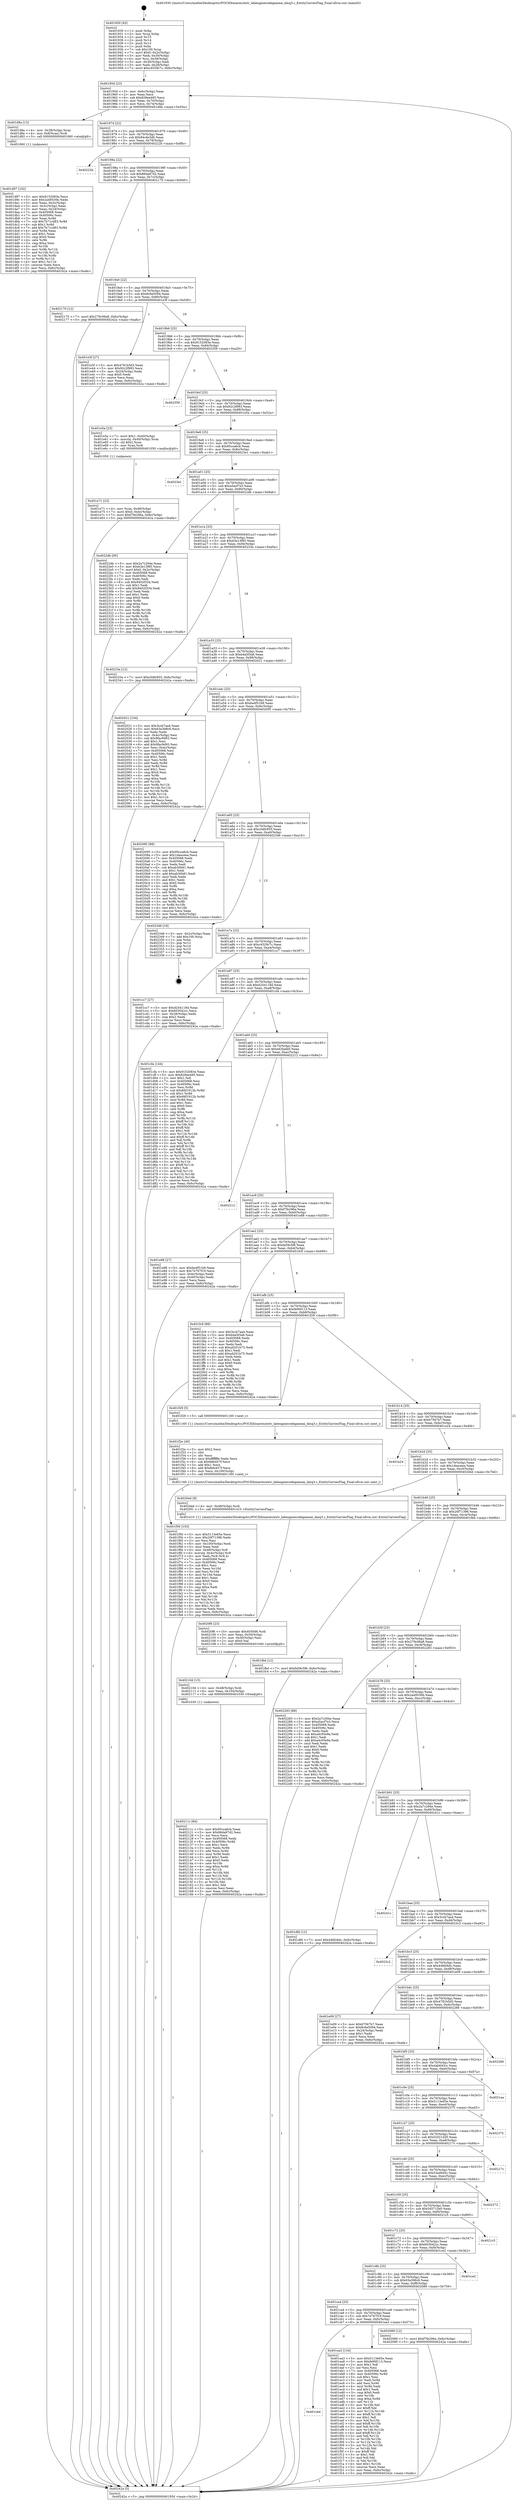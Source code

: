 digraph "0x401930" {
  label = "0x401930 (/mnt/c/Users/mathe/Desktop/tcc/POCII/binaries/extr_labenginecodegameai_dmq3.c_EntityCarriesFlag_Final-ollvm.out::main(0))"
  labelloc = "t"
  node[shape=record]

  Entry [label="",width=0.3,height=0.3,shape=circle,fillcolor=black,style=filled]
  "0x40195d" [label="{
     0x40195d [23]\l
     | [instrs]\l
     &nbsp;&nbsp;0x40195d \<+3\>: mov -0x6c(%rbp),%eax\l
     &nbsp;&nbsp;0x401960 \<+2\>: mov %eax,%ecx\l
     &nbsp;&nbsp;0x401962 \<+6\>: sub $0x828ee485,%ecx\l
     &nbsp;&nbsp;0x401968 \<+3\>: mov %eax,-0x70(%rbp)\l
     &nbsp;&nbsp;0x40196b \<+3\>: mov %ecx,-0x74(%rbp)\l
     &nbsp;&nbsp;0x40196e \<+6\>: je 0000000000401d8a \<main+0x45a\>\l
  }"]
  "0x401d8a" [label="{
     0x401d8a [13]\l
     | [instrs]\l
     &nbsp;&nbsp;0x401d8a \<+4\>: mov -0x38(%rbp),%rax\l
     &nbsp;&nbsp;0x401d8e \<+4\>: mov 0x8(%rax),%rdi\l
     &nbsp;&nbsp;0x401d92 \<+5\>: call 0000000000401060 \<atoi@plt\>\l
     | [calls]\l
     &nbsp;&nbsp;0x401060 \{1\} (unknown)\l
  }"]
  "0x401974" [label="{
     0x401974 [22]\l
     | [instrs]\l
     &nbsp;&nbsp;0x401974 \<+5\>: jmp 0000000000401979 \<main+0x49\>\l
     &nbsp;&nbsp;0x401979 \<+3\>: mov -0x70(%rbp),%eax\l
     &nbsp;&nbsp;0x40197c \<+5\>: sub $0x84cde3db,%eax\l
     &nbsp;&nbsp;0x401981 \<+3\>: mov %eax,-0x78(%rbp)\l
     &nbsp;&nbsp;0x401984 \<+6\>: je 000000000040222b \<main+0x8fb\>\l
  }"]
  Exit [label="",width=0.3,height=0.3,shape=circle,fillcolor=black,style=filled,peripheries=2]
  "0x40222b" [label="{
     0x40222b\l
  }", style=dashed]
  "0x40198a" [label="{
     0x40198a [22]\l
     | [instrs]\l
     &nbsp;&nbsp;0x40198a \<+5\>: jmp 000000000040198f \<main+0x5f\>\l
     &nbsp;&nbsp;0x40198f \<+3\>: mov -0x70(%rbp),%eax\l
     &nbsp;&nbsp;0x401992 \<+5\>: sub $0x86da87d2,%eax\l
     &nbsp;&nbsp;0x401997 \<+3\>: mov %eax,-0x7c(%rbp)\l
     &nbsp;&nbsp;0x40199a \<+6\>: je 0000000000402170 \<main+0x840\>\l
  }"]
  "0x40211c" [label="{
     0x40211c [84]\l
     | [instrs]\l
     &nbsp;&nbsp;0x40211c \<+5\>: mov $0x95cca6cb,%eax\l
     &nbsp;&nbsp;0x402121 \<+5\>: mov $0x86da87d2,%esi\l
     &nbsp;&nbsp;0x402126 \<+2\>: xor %ecx,%ecx\l
     &nbsp;&nbsp;0x402128 \<+7\>: mov 0x405068,%edx\l
     &nbsp;&nbsp;0x40212f \<+8\>: mov 0x40506c,%r8d\l
     &nbsp;&nbsp;0x402137 \<+3\>: sub $0x1,%ecx\l
     &nbsp;&nbsp;0x40213a \<+3\>: mov %edx,%r9d\l
     &nbsp;&nbsp;0x40213d \<+3\>: add %ecx,%r9d\l
     &nbsp;&nbsp;0x402140 \<+4\>: imul %r9d,%edx\l
     &nbsp;&nbsp;0x402144 \<+3\>: and $0x1,%edx\l
     &nbsp;&nbsp;0x402147 \<+3\>: cmp $0x0,%edx\l
     &nbsp;&nbsp;0x40214a \<+4\>: sete %r10b\l
     &nbsp;&nbsp;0x40214e \<+4\>: cmp $0xa,%r8d\l
     &nbsp;&nbsp;0x402152 \<+4\>: setl %r11b\l
     &nbsp;&nbsp;0x402156 \<+3\>: mov %r10b,%bl\l
     &nbsp;&nbsp;0x402159 \<+3\>: and %r11b,%bl\l
     &nbsp;&nbsp;0x40215c \<+3\>: xor %r11b,%r10b\l
     &nbsp;&nbsp;0x40215f \<+3\>: or %r10b,%bl\l
     &nbsp;&nbsp;0x402162 \<+3\>: test $0x1,%bl\l
     &nbsp;&nbsp;0x402165 \<+3\>: cmovne %esi,%eax\l
     &nbsp;&nbsp;0x402168 \<+3\>: mov %eax,-0x6c(%rbp)\l
     &nbsp;&nbsp;0x40216b \<+5\>: jmp 000000000040242a \<main+0xafa\>\l
  }"]
  "0x402170" [label="{
     0x402170 [12]\l
     | [instrs]\l
     &nbsp;&nbsp;0x402170 \<+7\>: movl $0x279c06a8,-0x6c(%rbp)\l
     &nbsp;&nbsp;0x402177 \<+5\>: jmp 000000000040242a \<main+0xafa\>\l
  }"]
  "0x4019a0" [label="{
     0x4019a0 [22]\l
     | [instrs]\l
     &nbsp;&nbsp;0x4019a0 \<+5\>: jmp 00000000004019a5 \<main+0x75\>\l
     &nbsp;&nbsp;0x4019a5 \<+3\>: mov -0x70(%rbp),%eax\l
     &nbsp;&nbsp;0x4019a8 \<+5\>: sub $0x8c6e5094,%eax\l
     &nbsp;&nbsp;0x4019ad \<+3\>: mov %eax,-0x80(%rbp)\l
     &nbsp;&nbsp;0x4019b0 \<+6\>: je 0000000000401e3f \<main+0x50f\>\l
  }"]
  "0x40210d" [label="{
     0x40210d [15]\l
     | [instrs]\l
     &nbsp;&nbsp;0x40210d \<+4\>: mov -0x48(%rbp),%rdi\l
     &nbsp;&nbsp;0x402111 \<+6\>: mov %eax,-0x104(%rbp)\l
     &nbsp;&nbsp;0x402117 \<+5\>: call 0000000000401030 \<free@plt\>\l
     | [calls]\l
     &nbsp;&nbsp;0x401030 \{1\} (unknown)\l
  }"]
  "0x401e3f" [label="{
     0x401e3f [27]\l
     | [instrs]\l
     &nbsp;&nbsp;0x401e3f \<+5\>: mov $0x4781b5d3,%eax\l
     &nbsp;&nbsp;0x401e44 \<+5\>: mov $0x92c2f983,%ecx\l
     &nbsp;&nbsp;0x401e49 \<+3\>: mov -0x24(%rbp),%edx\l
     &nbsp;&nbsp;0x401e4c \<+3\>: cmp $0x0,%edx\l
     &nbsp;&nbsp;0x401e4f \<+3\>: cmove %ecx,%eax\l
     &nbsp;&nbsp;0x401e52 \<+3\>: mov %eax,-0x6c(%rbp)\l
     &nbsp;&nbsp;0x401e55 \<+5\>: jmp 000000000040242a \<main+0xafa\>\l
  }"]
  "0x4019b6" [label="{
     0x4019b6 [25]\l
     | [instrs]\l
     &nbsp;&nbsp;0x4019b6 \<+5\>: jmp 00000000004019bb \<main+0x8b\>\l
     &nbsp;&nbsp;0x4019bb \<+3\>: mov -0x70(%rbp),%eax\l
     &nbsp;&nbsp;0x4019be \<+5\>: sub $0x9152083e,%eax\l
     &nbsp;&nbsp;0x4019c3 \<+6\>: mov %eax,-0x84(%rbp)\l
     &nbsp;&nbsp;0x4019c9 \<+6\>: je 0000000000402359 \<main+0xa29\>\l
  }"]
  "0x4020f6" [label="{
     0x4020f6 [23]\l
     | [instrs]\l
     &nbsp;&nbsp;0x4020f6 \<+10\>: movabs $0x4030d6,%rdi\l
     &nbsp;&nbsp;0x402100 \<+3\>: mov %eax,-0x50(%rbp)\l
     &nbsp;&nbsp;0x402103 \<+3\>: mov -0x50(%rbp),%esi\l
     &nbsp;&nbsp;0x402106 \<+2\>: mov $0x0,%al\l
     &nbsp;&nbsp;0x402108 \<+5\>: call 0000000000401040 \<printf@plt\>\l
     | [calls]\l
     &nbsp;&nbsp;0x401040 \{1\} (unknown)\l
  }"]
  "0x402359" [label="{
     0x402359\l
  }", style=dashed]
  "0x4019cf" [label="{
     0x4019cf [25]\l
     | [instrs]\l
     &nbsp;&nbsp;0x4019cf \<+5\>: jmp 00000000004019d4 \<main+0xa4\>\l
     &nbsp;&nbsp;0x4019d4 \<+3\>: mov -0x70(%rbp),%eax\l
     &nbsp;&nbsp;0x4019d7 \<+5\>: sub $0x92c2f983,%eax\l
     &nbsp;&nbsp;0x4019dc \<+6\>: mov %eax,-0x88(%rbp)\l
     &nbsp;&nbsp;0x4019e2 \<+6\>: je 0000000000401e5a \<main+0x52a\>\l
  }"]
  "0x401f56" [label="{
     0x401f56 [103]\l
     | [instrs]\l
     &nbsp;&nbsp;0x401f56 \<+5\>: mov $0x5113e65e,%ecx\l
     &nbsp;&nbsp;0x401f5b \<+5\>: mov $0x20f71396,%edx\l
     &nbsp;&nbsp;0x401f60 \<+2\>: xor %esi,%esi\l
     &nbsp;&nbsp;0x401f62 \<+6\>: mov -0x100(%rbp),%edi\l
     &nbsp;&nbsp;0x401f68 \<+3\>: imul %eax,%edi\l
     &nbsp;&nbsp;0x401f6b \<+4\>: mov -0x48(%rbp),%r8\l
     &nbsp;&nbsp;0x401f6f \<+4\>: movslq -0x4c(%rbp),%r9\l
     &nbsp;&nbsp;0x401f73 \<+4\>: mov %edi,(%r8,%r9,4)\l
     &nbsp;&nbsp;0x401f77 \<+7\>: mov 0x405068,%eax\l
     &nbsp;&nbsp;0x401f7e \<+7\>: mov 0x40506c,%edi\l
     &nbsp;&nbsp;0x401f85 \<+3\>: sub $0x1,%esi\l
     &nbsp;&nbsp;0x401f88 \<+3\>: mov %eax,%r10d\l
     &nbsp;&nbsp;0x401f8b \<+3\>: add %esi,%r10d\l
     &nbsp;&nbsp;0x401f8e \<+4\>: imul %r10d,%eax\l
     &nbsp;&nbsp;0x401f92 \<+3\>: and $0x1,%eax\l
     &nbsp;&nbsp;0x401f95 \<+3\>: cmp $0x0,%eax\l
     &nbsp;&nbsp;0x401f98 \<+4\>: sete %r11b\l
     &nbsp;&nbsp;0x401f9c \<+3\>: cmp $0xa,%edi\l
     &nbsp;&nbsp;0x401f9f \<+3\>: setl %bl\l
     &nbsp;&nbsp;0x401fa2 \<+3\>: mov %r11b,%r14b\l
     &nbsp;&nbsp;0x401fa5 \<+3\>: and %bl,%r14b\l
     &nbsp;&nbsp;0x401fa8 \<+3\>: xor %bl,%r11b\l
     &nbsp;&nbsp;0x401fab \<+3\>: or %r11b,%r14b\l
     &nbsp;&nbsp;0x401fae \<+4\>: test $0x1,%r14b\l
     &nbsp;&nbsp;0x401fb2 \<+3\>: cmovne %edx,%ecx\l
     &nbsp;&nbsp;0x401fb5 \<+3\>: mov %ecx,-0x6c(%rbp)\l
     &nbsp;&nbsp;0x401fb8 \<+5\>: jmp 000000000040242a \<main+0xafa\>\l
  }"]
  "0x401e5a" [label="{
     0x401e5a [23]\l
     | [instrs]\l
     &nbsp;&nbsp;0x401e5a \<+7\>: movl $0x1,-0x40(%rbp)\l
     &nbsp;&nbsp;0x401e61 \<+4\>: movslq -0x40(%rbp),%rax\l
     &nbsp;&nbsp;0x401e65 \<+4\>: shl $0x2,%rax\l
     &nbsp;&nbsp;0x401e69 \<+3\>: mov %rax,%rdi\l
     &nbsp;&nbsp;0x401e6c \<+5\>: call 0000000000401050 \<malloc@plt\>\l
     | [calls]\l
     &nbsp;&nbsp;0x401050 \{1\} (unknown)\l
  }"]
  "0x4019e8" [label="{
     0x4019e8 [25]\l
     | [instrs]\l
     &nbsp;&nbsp;0x4019e8 \<+5\>: jmp 00000000004019ed \<main+0xbd\>\l
     &nbsp;&nbsp;0x4019ed \<+3\>: mov -0x70(%rbp),%eax\l
     &nbsp;&nbsp;0x4019f0 \<+5\>: sub $0x95cca6cb,%eax\l
     &nbsp;&nbsp;0x4019f5 \<+6\>: mov %eax,-0x8c(%rbp)\l
     &nbsp;&nbsp;0x4019fb \<+6\>: je 00000000004023e1 \<main+0xab1\>\l
  }"]
  "0x401f2e" [label="{
     0x401f2e [40]\l
     | [instrs]\l
     &nbsp;&nbsp;0x401f2e \<+5\>: mov $0x2,%ecx\l
     &nbsp;&nbsp;0x401f33 \<+1\>: cltd\l
     &nbsp;&nbsp;0x401f34 \<+2\>: idiv %ecx\l
     &nbsp;&nbsp;0x401f36 \<+6\>: imul $0xfffffffe,%edx,%ecx\l
     &nbsp;&nbsp;0x401f3c \<+6\>: sub $0xfefe457f,%ecx\l
     &nbsp;&nbsp;0x401f42 \<+3\>: add $0x1,%ecx\l
     &nbsp;&nbsp;0x401f45 \<+6\>: add $0xfefe457f,%ecx\l
     &nbsp;&nbsp;0x401f4b \<+6\>: mov %ecx,-0x100(%rbp)\l
     &nbsp;&nbsp;0x401f51 \<+5\>: call 0000000000401160 \<next_i\>\l
     | [calls]\l
     &nbsp;&nbsp;0x401160 \{1\} (/mnt/c/Users/mathe/Desktop/tcc/POCII/binaries/extr_labenginecodegameai_dmq3.c_EntityCarriesFlag_Final-ollvm.out::next_i)\l
  }"]
  "0x4023e1" [label="{
     0x4023e1\l
  }", style=dashed]
  "0x401a01" [label="{
     0x401a01 [25]\l
     | [instrs]\l
     &nbsp;&nbsp;0x401a01 \<+5\>: jmp 0000000000401a06 \<main+0xd6\>\l
     &nbsp;&nbsp;0x401a06 \<+3\>: mov -0x70(%rbp),%eax\l
     &nbsp;&nbsp;0x401a09 \<+5\>: sub $0xa5acf7e3,%eax\l
     &nbsp;&nbsp;0x401a0e \<+6\>: mov %eax,-0x90(%rbp)\l
     &nbsp;&nbsp;0x401a14 \<+6\>: je 00000000004022db \<main+0x9ab\>\l
  }"]
  "0x401cbd" [label="{
     0x401cbd\l
  }", style=dashed]
  "0x4022db" [label="{
     0x4022db [95]\l
     | [instrs]\l
     &nbsp;&nbsp;0x4022db \<+5\>: mov $0x2a7c294e,%eax\l
     &nbsp;&nbsp;0x4022e0 \<+5\>: mov $0xb3e13f85,%ecx\l
     &nbsp;&nbsp;0x4022e5 \<+7\>: movl $0x0,-0x2c(%rbp)\l
     &nbsp;&nbsp;0x4022ec \<+7\>: mov 0x405068,%edx\l
     &nbsp;&nbsp;0x4022f3 \<+7\>: mov 0x40506c,%esi\l
     &nbsp;&nbsp;0x4022fa \<+2\>: mov %edx,%edi\l
     &nbsp;&nbsp;0x4022fc \<+6\>: sub $0x9402f334,%edi\l
     &nbsp;&nbsp;0x402302 \<+3\>: sub $0x1,%edi\l
     &nbsp;&nbsp;0x402305 \<+6\>: add $0x9402f334,%edi\l
     &nbsp;&nbsp;0x40230b \<+3\>: imul %edi,%edx\l
     &nbsp;&nbsp;0x40230e \<+3\>: and $0x1,%edx\l
     &nbsp;&nbsp;0x402311 \<+3\>: cmp $0x0,%edx\l
     &nbsp;&nbsp;0x402314 \<+4\>: sete %r8b\l
     &nbsp;&nbsp;0x402318 \<+3\>: cmp $0xa,%esi\l
     &nbsp;&nbsp;0x40231b \<+4\>: setl %r9b\l
     &nbsp;&nbsp;0x40231f \<+3\>: mov %r8b,%r10b\l
     &nbsp;&nbsp;0x402322 \<+3\>: and %r9b,%r10b\l
     &nbsp;&nbsp;0x402325 \<+3\>: xor %r9b,%r8b\l
     &nbsp;&nbsp;0x402328 \<+3\>: or %r8b,%r10b\l
     &nbsp;&nbsp;0x40232b \<+4\>: test $0x1,%r10b\l
     &nbsp;&nbsp;0x40232f \<+3\>: cmovne %ecx,%eax\l
     &nbsp;&nbsp;0x402332 \<+3\>: mov %eax,-0x6c(%rbp)\l
     &nbsp;&nbsp;0x402335 \<+5\>: jmp 000000000040242a \<main+0xafa\>\l
  }"]
  "0x401a1a" [label="{
     0x401a1a [25]\l
     | [instrs]\l
     &nbsp;&nbsp;0x401a1a \<+5\>: jmp 0000000000401a1f \<main+0xef\>\l
     &nbsp;&nbsp;0x401a1f \<+3\>: mov -0x70(%rbp),%eax\l
     &nbsp;&nbsp;0x401a22 \<+5\>: sub $0xb3e13f85,%eax\l
     &nbsp;&nbsp;0x401a27 \<+6\>: mov %eax,-0x94(%rbp)\l
     &nbsp;&nbsp;0x401a2d \<+6\>: je 000000000040233a \<main+0xa0a\>\l
  }"]
  "0x401ea3" [label="{
     0x401ea3 [134]\l
     | [instrs]\l
     &nbsp;&nbsp;0x401ea3 \<+5\>: mov $0x5113e65e,%eax\l
     &nbsp;&nbsp;0x401ea8 \<+5\>: mov $0xfe90f113,%ecx\l
     &nbsp;&nbsp;0x401ead \<+2\>: mov $0x1,%dl\l
     &nbsp;&nbsp;0x401eaf \<+2\>: xor %esi,%esi\l
     &nbsp;&nbsp;0x401eb1 \<+7\>: mov 0x405068,%edi\l
     &nbsp;&nbsp;0x401eb8 \<+8\>: mov 0x40506c,%r8d\l
     &nbsp;&nbsp;0x401ec0 \<+3\>: sub $0x1,%esi\l
     &nbsp;&nbsp;0x401ec3 \<+3\>: mov %edi,%r9d\l
     &nbsp;&nbsp;0x401ec6 \<+3\>: add %esi,%r9d\l
     &nbsp;&nbsp;0x401ec9 \<+4\>: imul %r9d,%edi\l
     &nbsp;&nbsp;0x401ecd \<+3\>: and $0x1,%edi\l
     &nbsp;&nbsp;0x401ed0 \<+3\>: cmp $0x0,%edi\l
     &nbsp;&nbsp;0x401ed3 \<+4\>: sete %r10b\l
     &nbsp;&nbsp;0x401ed7 \<+4\>: cmp $0xa,%r8d\l
     &nbsp;&nbsp;0x401edb \<+4\>: setl %r11b\l
     &nbsp;&nbsp;0x401edf \<+3\>: mov %r10b,%bl\l
     &nbsp;&nbsp;0x401ee2 \<+3\>: xor $0xff,%bl\l
     &nbsp;&nbsp;0x401ee5 \<+3\>: mov %r11b,%r14b\l
     &nbsp;&nbsp;0x401ee8 \<+4\>: xor $0xff,%r14b\l
     &nbsp;&nbsp;0x401eec \<+3\>: xor $0x1,%dl\l
     &nbsp;&nbsp;0x401eef \<+3\>: mov %bl,%r15b\l
     &nbsp;&nbsp;0x401ef2 \<+4\>: and $0xff,%r15b\l
     &nbsp;&nbsp;0x401ef6 \<+3\>: and %dl,%r10b\l
     &nbsp;&nbsp;0x401ef9 \<+3\>: mov %r14b,%r12b\l
     &nbsp;&nbsp;0x401efc \<+4\>: and $0xff,%r12b\l
     &nbsp;&nbsp;0x401f00 \<+3\>: and %dl,%r11b\l
     &nbsp;&nbsp;0x401f03 \<+3\>: or %r10b,%r15b\l
     &nbsp;&nbsp;0x401f06 \<+3\>: or %r11b,%r12b\l
     &nbsp;&nbsp;0x401f09 \<+3\>: xor %r12b,%r15b\l
     &nbsp;&nbsp;0x401f0c \<+3\>: or %r14b,%bl\l
     &nbsp;&nbsp;0x401f0f \<+3\>: xor $0xff,%bl\l
     &nbsp;&nbsp;0x401f12 \<+3\>: or $0x1,%dl\l
     &nbsp;&nbsp;0x401f15 \<+2\>: and %dl,%bl\l
     &nbsp;&nbsp;0x401f17 \<+3\>: or %bl,%r15b\l
     &nbsp;&nbsp;0x401f1a \<+4\>: test $0x1,%r15b\l
     &nbsp;&nbsp;0x401f1e \<+3\>: cmovne %ecx,%eax\l
     &nbsp;&nbsp;0x401f21 \<+3\>: mov %eax,-0x6c(%rbp)\l
     &nbsp;&nbsp;0x401f24 \<+5\>: jmp 000000000040242a \<main+0xafa\>\l
  }"]
  "0x40233a" [label="{
     0x40233a [12]\l
     | [instrs]\l
     &nbsp;&nbsp;0x40233a \<+7\>: movl $0xc0dfc855,-0x6c(%rbp)\l
     &nbsp;&nbsp;0x402341 \<+5\>: jmp 000000000040242a \<main+0xafa\>\l
  }"]
  "0x401a33" [label="{
     0x401a33 [25]\l
     | [instrs]\l
     &nbsp;&nbsp;0x401a33 \<+5\>: jmp 0000000000401a38 \<main+0x108\>\l
     &nbsp;&nbsp;0x401a38 \<+3\>: mov -0x70(%rbp),%eax\l
     &nbsp;&nbsp;0x401a3b \<+5\>: sub $0xb4a5f3a6,%eax\l
     &nbsp;&nbsp;0x401a40 \<+6\>: mov %eax,-0x98(%rbp)\l
     &nbsp;&nbsp;0x401a46 \<+6\>: je 0000000000402021 \<main+0x6f1\>\l
  }"]
  "0x401ca4" [label="{
     0x401ca4 [25]\l
     | [instrs]\l
     &nbsp;&nbsp;0x401ca4 \<+5\>: jmp 0000000000401ca9 \<main+0x379\>\l
     &nbsp;&nbsp;0x401ca9 \<+3\>: mov -0x70(%rbp),%eax\l
     &nbsp;&nbsp;0x401cac \<+5\>: sub $0x7e767f19,%eax\l
     &nbsp;&nbsp;0x401cb1 \<+6\>: mov %eax,-0xfc(%rbp)\l
     &nbsp;&nbsp;0x401cb7 \<+6\>: je 0000000000401ea3 \<main+0x573\>\l
  }"]
  "0x402021" [label="{
     0x402021 [104]\l
     | [instrs]\l
     &nbsp;&nbsp;0x402021 \<+5\>: mov $0x3ccb7aa4,%eax\l
     &nbsp;&nbsp;0x402026 \<+5\>: mov $0x63a398c6,%ecx\l
     &nbsp;&nbsp;0x40202b \<+2\>: xor %edx,%edx\l
     &nbsp;&nbsp;0x40202d \<+3\>: mov -0x4c(%rbp),%esi\l
     &nbsp;&nbsp;0x402030 \<+6\>: sub $0x9fac9d93,%esi\l
     &nbsp;&nbsp;0x402036 \<+3\>: add $0x1,%esi\l
     &nbsp;&nbsp;0x402039 \<+6\>: add $0x9fac9d93,%esi\l
     &nbsp;&nbsp;0x40203f \<+3\>: mov %esi,-0x4c(%rbp)\l
     &nbsp;&nbsp;0x402042 \<+7\>: mov 0x405068,%esi\l
     &nbsp;&nbsp;0x402049 \<+7\>: mov 0x40506c,%edi\l
     &nbsp;&nbsp;0x402050 \<+3\>: sub $0x1,%edx\l
     &nbsp;&nbsp;0x402053 \<+3\>: mov %esi,%r8d\l
     &nbsp;&nbsp;0x402056 \<+3\>: add %edx,%r8d\l
     &nbsp;&nbsp;0x402059 \<+4\>: imul %r8d,%esi\l
     &nbsp;&nbsp;0x40205d \<+3\>: and $0x1,%esi\l
     &nbsp;&nbsp;0x402060 \<+3\>: cmp $0x0,%esi\l
     &nbsp;&nbsp;0x402063 \<+4\>: sete %r9b\l
     &nbsp;&nbsp;0x402067 \<+3\>: cmp $0xa,%edi\l
     &nbsp;&nbsp;0x40206a \<+4\>: setl %r10b\l
     &nbsp;&nbsp;0x40206e \<+3\>: mov %r9b,%r11b\l
     &nbsp;&nbsp;0x402071 \<+3\>: and %r10b,%r11b\l
     &nbsp;&nbsp;0x402074 \<+3\>: xor %r10b,%r9b\l
     &nbsp;&nbsp;0x402077 \<+3\>: or %r9b,%r11b\l
     &nbsp;&nbsp;0x40207a \<+4\>: test $0x1,%r11b\l
     &nbsp;&nbsp;0x40207e \<+3\>: cmovne %ecx,%eax\l
     &nbsp;&nbsp;0x402081 \<+3\>: mov %eax,-0x6c(%rbp)\l
     &nbsp;&nbsp;0x402084 \<+5\>: jmp 000000000040242a \<main+0xafa\>\l
  }"]
  "0x401a4c" [label="{
     0x401a4c [25]\l
     | [instrs]\l
     &nbsp;&nbsp;0x401a4c \<+5\>: jmp 0000000000401a51 \<main+0x121\>\l
     &nbsp;&nbsp;0x401a51 \<+3\>: mov -0x70(%rbp),%eax\l
     &nbsp;&nbsp;0x401a54 \<+5\>: sub $0xba4f51b9,%eax\l
     &nbsp;&nbsp;0x401a59 \<+6\>: mov %eax,-0x9c(%rbp)\l
     &nbsp;&nbsp;0x401a5f \<+6\>: je 0000000000402095 \<main+0x765\>\l
  }"]
  "0x402089" [label="{
     0x402089 [12]\l
     | [instrs]\l
     &nbsp;&nbsp;0x402089 \<+7\>: movl $0xf7fe296a,-0x6c(%rbp)\l
     &nbsp;&nbsp;0x402090 \<+5\>: jmp 000000000040242a \<main+0xafa\>\l
  }"]
  "0x402095" [label="{
     0x402095 [88]\l
     | [instrs]\l
     &nbsp;&nbsp;0x402095 \<+5\>: mov $0x95cca6cb,%eax\l
     &nbsp;&nbsp;0x40209a \<+5\>: mov $0x1deaceea,%ecx\l
     &nbsp;&nbsp;0x40209f \<+7\>: mov 0x405068,%edx\l
     &nbsp;&nbsp;0x4020a6 \<+7\>: mov 0x40506c,%esi\l
     &nbsp;&nbsp;0x4020ad \<+2\>: mov %edx,%edi\l
     &nbsp;&nbsp;0x4020af \<+6\>: sub $0xab30b81,%edi\l
     &nbsp;&nbsp;0x4020b5 \<+3\>: sub $0x1,%edi\l
     &nbsp;&nbsp;0x4020b8 \<+6\>: add $0xab30b81,%edi\l
     &nbsp;&nbsp;0x4020be \<+3\>: imul %edi,%edx\l
     &nbsp;&nbsp;0x4020c1 \<+3\>: and $0x1,%edx\l
     &nbsp;&nbsp;0x4020c4 \<+3\>: cmp $0x0,%edx\l
     &nbsp;&nbsp;0x4020c7 \<+4\>: sete %r8b\l
     &nbsp;&nbsp;0x4020cb \<+3\>: cmp $0xa,%esi\l
     &nbsp;&nbsp;0x4020ce \<+4\>: setl %r9b\l
     &nbsp;&nbsp;0x4020d2 \<+3\>: mov %r8b,%r10b\l
     &nbsp;&nbsp;0x4020d5 \<+3\>: and %r9b,%r10b\l
     &nbsp;&nbsp;0x4020d8 \<+3\>: xor %r9b,%r8b\l
     &nbsp;&nbsp;0x4020db \<+3\>: or %r8b,%r10b\l
     &nbsp;&nbsp;0x4020de \<+4\>: test $0x1,%r10b\l
     &nbsp;&nbsp;0x4020e2 \<+3\>: cmovne %ecx,%eax\l
     &nbsp;&nbsp;0x4020e5 \<+3\>: mov %eax,-0x6c(%rbp)\l
     &nbsp;&nbsp;0x4020e8 \<+5\>: jmp 000000000040242a \<main+0xafa\>\l
  }"]
  "0x401a65" [label="{
     0x401a65 [25]\l
     | [instrs]\l
     &nbsp;&nbsp;0x401a65 \<+5\>: jmp 0000000000401a6a \<main+0x13a\>\l
     &nbsp;&nbsp;0x401a6a \<+3\>: mov -0x70(%rbp),%eax\l
     &nbsp;&nbsp;0x401a6d \<+5\>: sub $0xc0dfc855,%eax\l
     &nbsp;&nbsp;0x401a72 \<+6\>: mov %eax,-0xa0(%rbp)\l
     &nbsp;&nbsp;0x401a78 \<+6\>: je 0000000000402346 \<main+0xa16\>\l
  }"]
  "0x401c8b" [label="{
     0x401c8b [25]\l
     | [instrs]\l
     &nbsp;&nbsp;0x401c8b \<+5\>: jmp 0000000000401c90 \<main+0x360\>\l
     &nbsp;&nbsp;0x401c90 \<+3\>: mov -0x70(%rbp),%eax\l
     &nbsp;&nbsp;0x401c93 \<+5\>: sub $0x63a398c6,%eax\l
     &nbsp;&nbsp;0x401c98 \<+6\>: mov %eax,-0xf8(%rbp)\l
     &nbsp;&nbsp;0x401c9e \<+6\>: je 0000000000402089 \<main+0x759\>\l
  }"]
  "0x402346" [label="{
     0x402346 [19]\l
     | [instrs]\l
     &nbsp;&nbsp;0x402346 \<+3\>: mov -0x2c(%rbp),%eax\l
     &nbsp;&nbsp;0x402349 \<+7\>: add $0x100,%rsp\l
     &nbsp;&nbsp;0x402350 \<+1\>: pop %rbx\l
     &nbsp;&nbsp;0x402351 \<+2\>: pop %r12\l
     &nbsp;&nbsp;0x402353 \<+2\>: pop %r14\l
     &nbsp;&nbsp;0x402355 \<+2\>: pop %r15\l
     &nbsp;&nbsp;0x402357 \<+1\>: pop %rbp\l
     &nbsp;&nbsp;0x402358 \<+1\>: ret\l
  }"]
  "0x401a7e" [label="{
     0x401a7e [25]\l
     | [instrs]\l
     &nbsp;&nbsp;0x401a7e \<+5\>: jmp 0000000000401a83 \<main+0x153\>\l
     &nbsp;&nbsp;0x401a83 \<+3\>: mov -0x70(%rbp),%eax\l
     &nbsp;&nbsp;0x401a86 \<+5\>: sub $0xc4529c7c,%eax\l
     &nbsp;&nbsp;0x401a8b \<+6\>: mov %eax,-0xa4(%rbp)\l
     &nbsp;&nbsp;0x401a91 \<+6\>: je 0000000000401cc7 \<main+0x397\>\l
  }"]
  "0x401ce2" [label="{
     0x401ce2\l
  }", style=dashed]
  "0x401cc7" [label="{
     0x401cc7 [27]\l
     | [instrs]\l
     &nbsp;&nbsp;0x401cc7 \<+5\>: mov $0xd244118d,%eax\l
     &nbsp;&nbsp;0x401ccc \<+5\>: mov $0x603042cc,%ecx\l
     &nbsp;&nbsp;0x401cd1 \<+3\>: mov -0x28(%rbp),%edx\l
     &nbsp;&nbsp;0x401cd4 \<+3\>: cmp $0x2,%edx\l
     &nbsp;&nbsp;0x401cd7 \<+3\>: cmovne %ecx,%eax\l
     &nbsp;&nbsp;0x401cda \<+3\>: mov %eax,-0x6c(%rbp)\l
     &nbsp;&nbsp;0x401cdd \<+5\>: jmp 000000000040242a \<main+0xafa\>\l
  }"]
  "0x401a97" [label="{
     0x401a97 [25]\l
     | [instrs]\l
     &nbsp;&nbsp;0x401a97 \<+5\>: jmp 0000000000401a9c \<main+0x16c\>\l
     &nbsp;&nbsp;0x401a9c \<+3\>: mov -0x70(%rbp),%eax\l
     &nbsp;&nbsp;0x401a9f \<+5\>: sub $0xd244118d,%eax\l
     &nbsp;&nbsp;0x401aa4 \<+6\>: mov %eax,-0xa8(%rbp)\l
     &nbsp;&nbsp;0x401aaa \<+6\>: je 0000000000401cfa \<main+0x3ca\>\l
  }"]
  "0x40242a" [label="{
     0x40242a [5]\l
     | [instrs]\l
     &nbsp;&nbsp;0x40242a \<+5\>: jmp 000000000040195d \<main+0x2d\>\l
  }"]
  "0x401930" [label="{
     0x401930 [45]\l
     | [instrs]\l
     &nbsp;&nbsp;0x401930 \<+1\>: push %rbp\l
     &nbsp;&nbsp;0x401931 \<+3\>: mov %rsp,%rbp\l
     &nbsp;&nbsp;0x401934 \<+2\>: push %r15\l
     &nbsp;&nbsp;0x401936 \<+2\>: push %r14\l
     &nbsp;&nbsp;0x401938 \<+2\>: push %r12\l
     &nbsp;&nbsp;0x40193a \<+1\>: push %rbx\l
     &nbsp;&nbsp;0x40193b \<+7\>: sub $0x100,%rsp\l
     &nbsp;&nbsp;0x401942 \<+7\>: movl $0x0,-0x2c(%rbp)\l
     &nbsp;&nbsp;0x401949 \<+3\>: mov %edi,-0x30(%rbp)\l
     &nbsp;&nbsp;0x40194c \<+4\>: mov %rsi,-0x38(%rbp)\l
     &nbsp;&nbsp;0x401950 \<+3\>: mov -0x30(%rbp),%edi\l
     &nbsp;&nbsp;0x401953 \<+3\>: mov %edi,-0x28(%rbp)\l
     &nbsp;&nbsp;0x401956 \<+7\>: movl $0xc4529c7c,-0x6c(%rbp)\l
  }"]
  "0x401c72" [label="{
     0x401c72 [25]\l
     | [instrs]\l
     &nbsp;&nbsp;0x401c72 \<+5\>: jmp 0000000000401c77 \<main+0x347\>\l
     &nbsp;&nbsp;0x401c77 \<+3\>: mov -0x70(%rbp),%eax\l
     &nbsp;&nbsp;0x401c7a \<+5\>: sub $0x603042cc,%eax\l
     &nbsp;&nbsp;0x401c7f \<+6\>: mov %eax,-0xf4(%rbp)\l
     &nbsp;&nbsp;0x401c85 \<+6\>: je 0000000000401ce2 \<main+0x3b2\>\l
  }"]
  "0x401cfa" [label="{
     0x401cfa [144]\l
     | [instrs]\l
     &nbsp;&nbsp;0x401cfa \<+5\>: mov $0x9152083e,%eax\l
     &nbsp;&nbsp;0x401cff \<+5\>: mov $0x828ee485,%ecx\l
     &nbsp;&nbsp;0x401d04 \<+2\>: mov $0x1,%dl\l
     &nbsp;&nbsp;0x401d06 \<+7\>: mov 0x405068,%esi\l
     &nbsp;&nbsp;0x401d0d \<+7\>: mov 0x40506c,%edi\l
     &nbsp;&nbsp;0x401d14 \<+3\>: mov %esi,%r8d\l
     &nbsp;&nbsp;0x401d17 \<+7\>: sub $0x66f1912b,%r8d\l
     &nbsp;&nbsp;0x401d1e \<+4\>: sub $0x1,%r8d\l
     &nbsp;&nbsp;0x401d22 \<+7\>: add $0x66f1912b,%r8d\l
     &nbsp;&nbsp;0x401d29 \<+4\>: imul %r8d,%esi\l
     &nbsp;&nbsp;0x401d2d \<+3\>: and $0x1,%esi\l
     &nbsp;&nbsp;0x401d30 \<+3\>: cmp $0x0,%esi\l
     &nbsp;&nbsp;0x401d33 \<+4\>: sete %r9b\l
     &nbsp;&nbsp;0x401d37 \<+3\>: cmp $0xa,%edi\l
     &nbsp;&nbsp;0x401d3a \<+4\>: setl %r10b\l
     &nbsp;&nbsp;0x401d3e \<+3\>: mov %r9b,%r11b\l
     &nbsp;&nbsp;0x401d41 \<+4\>: xor $0xff,%r11b\l
     &nbsp;&nbsp;0x401d45 \<+3\>: mov %r10b,%bl\l
     &nbsp;&nbsp;0x401d48 \<+3\>: xor $0xff,%bl\l
     &nbsp;&nbsp;0x401d4b \<+3\>: xor $0x1,%dl\l
     &nbsp;&nbsp;0x401d4e \<+3\>: mov %r11b,%r14b\l
     &nbsp;&nbsp;0x401d51 \<+4\>: and $0xff,%r14b\l
     &nbsp;&nbsp;0x401d55 \<+3\>: and %dl,%r9b\l
     &nbsp;&nbsp;0x401d58 \<+3\>: mov %bl,%r15b\l
     &nbsp;&nbsp;0x401d5b \<+4\>: and $0xff,%r15b\l
     &nbsp;&nbsp;0x401d5f \<+3\>: and %dl,%r10b\l
     &nbsp;&nbsp;0x401d62 \<+3\>: or %r9b,%r14b\l
     &nbsp;&nbsp;0x401d65 \<+3\>: or %r10b,%r15b\l
     &nbsp;&nbsp;0x401d68 \<+3\>: xor %r15b,%r14b\l
     &nbsp;&nbsp;0x401d6b \<+3\>: or %bl,%r11b\l
     &nbsp;&nbsp;0x401d6e \<+4\>: xor $0xff,%r11b\l
     &nbsp;&nbsp;0x401d72 \<+3\>: or $0x1,%dl\l
     &nbsp;&nbsp;0x401d75 \<+3\>: and %dl,%r11b\l
     &nbsp;&nbsp;0x401d78 \<+3\>: or %r11b,%r14b\l
     &nbsp;&nbsp;0x401d7b \<+4\>: test $0x1,%r14b\l
     &nbsp;&nbsp;0x401d7f \<+3\>: cmovne %ecx,%eax\l
     &nbsp;&nbsp;0x401d82 \<+3\>: mov %eax,-0x6c(%rbp)\l
     &nbsp;&nbsp;0x401d85 \<+5\>: jmp 000000000040242a \<main+0xafa\>\l
  }"]
  "0x401ab0" [label="{
     0x401ab0 [25]\l
     | [instrs]\l
     &nbsp;&nbsp;0x401ab0 \<+5\>: jmp 0000000000401ab5 \<main+0x185\>\l
     &nbsp;&nbsp;0x401ab5 \<+3\>: mov -0x70(%rbp),%eax\l
     &nbsp;&nbsp;0x401ab8 \<+5\>: sub $0xe92fadb0,%eax\l
     &nbsp;&nbsp;0x401abd \<+6\>: mov %eax,-0xac(%rbp)\l
     &nbsp;&nbsp;0x401ac3 \<+6\>: je 0000000000402212 \<main+0x8e2\>\l
  }"]
  "0x401d97" [label="{
     0x401d97 [102]\l
     | [instrs]\l
     &nbsp;&nbsp;0x401d97 \<+5\>: mov $0x9152083e,%ecx\l
     &nbsp;&nbsp;0x401d9c \<+5\>: mov $0x2a49530b,%edx\l
     &nbsp;&nbsp;0x401da1 \<+3\>: mov %eax,-0x3c(%rbp)\l
     &nbsp;&nbsp;0x401da4 \<+3\>: mov -0x3c(%rbp),%eax\l
     &nbsp;&nbsp;0x401da7 \<+3\>: mov %eax,-0x24(%rbp)\l
     &nbsp;&nbsp;0x401daa \<+7\>: mov 0x405068,%eax\l
     &nbsp;&nbsp;0x401db1 \<+7\>: mov 0x40506c,%esi\l
     &nbsp;&nbsp;0x401db8 \<+3\>: mov %eax,%r8d\l
     &nbsp;&nbsp;0x401dbb \<+7\>: sub $0x7b71cd83,%r8d\l
     &nbsp;&nbsp;0x401dc2 \<+4\>: sub $0x1,%r8d\l
     &nbsp;&nbsp;0x401dc6 \<+7\>: add $0x7b71cd83,%r8d\l
     &nbsp;&nbsp;0x401dcd \<+4\>: imul %r8d,%eax\l
     &nbsp;&nbsp;0x401dd1 \<+3\>: and $0x1,%eax\l
     &nbsp;&nbsp;0x401dd4 \<+3\>: cmp $0x0,%eax\l
     &nbsp;&nbsp;0x401dd7 \<+4\>: sete %r9b\l
     &nbsp;&nbsp;0x401ddb \<+3\>: cmp $0xa,%esi\l
     &nbsp;&nbsp;0x401dde \<+4\>: setl %r10b\l
     &nbsp;&nbsp;0x401de2 \<+3\>: mov %r9b,%r11b\l
     &nbsp;&nbsp;0x401de5 \<+3\>: and %r10b,%r11b\l
     &nbsp;&nbsp;0x401de8 \<+3\>: xor %r10b,%r9b\l
     &nbsp;&nbsp;0x401deb \<+3\>: or %r9b,%r11b\l
     &nbsp;&nbsp;0x401dee \<+4\>: test $0x1,%r11b\l
     &nbsp;&nbsp;0x401df2 \<+3\>: cmovne %edx,%ecx\l
     &nbsp;&nbsp;0x401df5 \<+3\>: mov %ecx,-0x6c(%rbp)\l
     &nbsp;&nbsp;0x401df8 \<+5\>: jmp 000000000040242a \<main+0xafa\>\l
  }"]
  "0x4021c5" [label="{
     0x4021c5\l
  }", style=dashed]
  "0x402212" [label="{
     0x402212\l
  }", style=dashed]
  "0x401ac9" [label="{
     0x401ac9 [25]\l
     | [instrs]\l
     &nbsp;&nbsp;0x401ac9 \<+5\>: jmp 0000000000401ace \<main+0x19e\>\l
     &nbsp;&nbsp;0x401ace \<+3\>: mov -0x70(%rbp),%eax\l
     &nbsp;&nbsp;0x401ad1 \<+5\>: sub $0xf7fe296a,%eax\l
     &nbsp;&nbsp;0x401ad6 \<+6\>: mov %eax,-0xb0(%rbp)\l
     &nbsp;&nbsp;0x401adc \<+6\>: je 0000000000401e88 \<main+0x558\>\l
  }"]
  "0x401c59" [label="{
     0x401c59 [25]\l
     | [instrs]\l
     &nbsp;&nbsp;0x401c59 \<+5\>: jmp 0000000000401c5e \<main+0x32e\>\l
     &nbsp;&nbsp;0x401c5e \<+3\>: mov -0x70(%rbp),%eax\l
     &nbsp;&nbsp;0x401c61 \<+5\>: sub $0x545715e0,%eax\l
     &nbsp;&nbsp;0x401c66 \<+6\>: mov %eax,-0xf0(%rbp)\l
     &nbsp;&nbsp;0x401c6c \<+6\>: je 00000000004021c5 \<main+0x895\>\l
  }"]
  "0x401e88" [label="{
     0x401e88 [27]\l
     | [instrs]\l
     &nbsp;&nbsp;0x401e88 \<+5\>: mov $0xba4f51b9,%eax\l
     &nbsp;&nbsp;0x401e8d \<+5\>: mov $0x7e767f19,%ecx\l
     &nbsp;&nbsp;0x401e92 \<+3\>: mov -0x4c(%rbp),%edx\l
     &nbsp;&nbsp;0x401e95 \<+3\>: cmp -0x40(%rbp),%edx\l
     &nbsp;&nbsp;0x401e98 \<+3\>: cmovl %ecx,%eax\l
     &nbsp;&nbsp;0x401e9b \<+3\>: mov %eax,-0x6c(%rbp)\l
     &nbsp;&nbsp;0x401e9e \<+5\>: jmp 000000000040242a \<main+0xafa\>\l
  }"]
  "0x401ae2" [label="{
     0x401ae2 [25]\l
     | [instrs]\l
     &nbsp;&nbsp;0x401ae2 \<+5\>: jmp 0000000000401ae7 \<main+0x1b7\>\l
     &nbsp;&nbsp;0x401ae7 \<+3\>: mov -0x70(%rbp),%eax\l
     &nbsp;&nbsp;0x401aea \<+5\>: sub $0xfa59c5f6,%eax\l
     &nbsp;&nbsp;0x401aef \<+6\>: mov %eax,-0xb4(%rbp)\l
     &nbsp;&nbsp;0x401af5 \<+6\>: je 0000000000401fc9 \<main+0x699\>\l
  }"]
  "0x402272" [label="{
     0x402272\l
  }", style=dashed]
  "0x401fc9" [label="{
     0x401fc9 [88]\l
     | [instrs]\l
     &nbsp;&nbsp;0x401fc9 \<+5\>: mov $0x3ccb7aa4,%eax\l
     &nbsp;&nbsp;0x401fce \<+5\>: mov $0xb4a5f3a6,%ecx\l
     &nbsp;&nbsp;0x401fd3 \<+7\>: mov 0x405068,%edx\l
     &nbsp;&nbsp;0x401fda \<+7\>: mov 0x40506c,%esi\l
     &nbsp;&nbsp;0x401fe1 \<+2\>: mov %edx,%edi\l
     &nbsp;&nbsp;0x401fe3 \<+6\>: sub $0xa4201b75,%edi\l
     &nbsp;&nbsp;0x401fe9 \<+3\>: sub $0x1,%edi\l
     &nbsp;&nbsp;0x401fec \<+6\>: add $0xa4201b75,%edi\l
     &nbsp;&nbsp;0x401ff2 \<+3\>: imul %edi,%edx\l
     &nbsp;&nbsp;0x401ff5 \<+3\>: and $0x1,%edx\l
     &nbsp;&nbsp;0x401ff8 \<+3\>: cmp $0x0,%edx\l
     &nbsp;&nbsp;0x401ffb \<+4\>: sete %r8b\l
     &nbsp;&nbsp;0x401fff \<+3\>: cmp $0xa,%esi\l
     &nbsp;&nbsp;0x402002 \<+4\>: setl %r9b\l
     &nbsp;&nbsp;0x402006 \<+3\>: mov %r8b,%r10b\l
     &nbsp;&nbsp;0x402009 \<+3\>: and %r9b,%r10b\l
     &nbsp;&nbsp;0x40200c \<+3\>: xor %r9b,%r8b\l
     &nbsp;&nbsp;0x40200f \<+3\>: or %r8b,%r10b\l
     &nbsp;&nbsp;0x402012 \<+4\>: test $0x1,%r10b\l
     &nbsp;&nbsp;0x402016 \<+3\>: cmovne %ecx,%eax\l
     &nbsp;&nbsp;0x402019 \<+3\>: mov %eax,-0x6c(%rbp)\l
     &nbsp;&nbsp;0x40201c \<+5\>: jmp 000000000040242a \<main+0xafa\>\l
  }"]
  "0x401afb" [label="{
     0x401afb [25]\l
     | [instrs]\l
     &nbsp;&nbsp;0x401afb \<+5\>: jmp 0000000000401b00 \<main+0x1d0\>\l
     &nbsp;&nbsp;0x401b00 \<+3\>: mov -0x70(%rbp),%eax\l
     &nbsp;&nbsp;0x401b03 \<+5\>: sub $0xfe90f113,%eax\l
     &nbsp;&nbsp;0x401b08 \<+6\>: mov %eax,-0xb8(%rbp)\l
     &nbsp;&nbsp;0x401b0e \<+6\>: je 0000000000401f29 \<main+0x5f9\>\l
  }"]
  "0x401c40" [label="{
     0x401c40 [25]\l
     | [instrs]\l
     &nbsp;&nbsp;0x401c40 \<+5\>: jmp 0000000000401c45 \<main+0x315\>\l
     &nbsp;&nbsp;0x401c45 \<+3\>: mov -0x70(%rbp),%eax\l
     &nbsp;&nbsp;0x401c48 \<+5\>: sub $0x53ed945c,%eax\l
     &nbsp;&nbsp;0x401c4d \<+6\>: mov %eax,-0xec(%rbp)\l
     &nbsp;&nbsp;0x401c53 \<+6\>: je 0000000000402272 \<main+0x942\>\l
  }"]
  "0x401f29" [label="{
     0x401f29 [5]\l
     | [instrs]\l
     &nbsp;&nbsp;0x401f29 \<+5\>: call 0000000000401160 \<next_i\>\l
     | [calls]\l
     &nbsp;&nbsp;0x401160 \{1\} (/mnt/c/Users/mathe/Desktop/tcc/POCII/binaries/extr_labenginecodegameai_dmq3.c_EntityCarriesFlag_Final-ollvm.out::next_i)\l
  }"]
  "0x401b14" [label="{
     0x401b14 [25]\l
     | [instrs]\l
     &nbsp;&nbsp;0x401b14 \<+5\>: jmp 0000000000401b19 \<main+0x1e9\>\l
     &nbsp;&nbsp;0x401b19 \<+3\>: mov -0x70(%rbp),%eax\l
     &nbsp;&nbsp;0x401b1c \<+5\>: sub $0x67567b7,%eax\l
     &nbsp;&nbsp;0x401b21 \<+6\>: mov %eax,-0xbc(%rbp)\l
     &nbsp;&nbsp;0x401b27 \<+6\>: je 0000000000401e24 \<main+0x4f4\>\l
  }"]
  "0x40217c" [label="{
     0x40217c\l
  }", style=dashed]
  "0x401e24" [label="{
     0x401e24\l
  }", style=dashed]
  "0x401b2d" [label="{
     0x401b2d [25]\l
     | [instrs]\l
     &nbsp;&nbsp;0x401b2d \<+5\>: jmp 0000000000401b32 \<main+0x202\>\l
     &nbsp;&nbsp;0x401b32 \<+3\>: mov -0x70(%rbp),%eax\l
     &nbsp;&nbsp;0x401b35 \<+5\>: sub $0x1deaceea,%eax\l
     &nbsp;&nbsp;0x401b3a \<+6\>: mov %eax,-0xc0(%rbp)\l
     &nbsp;&nbsp;0x401b40 \<+6\>: je 00000000004020ed \<main+0x7bd\>\l
  }"]
  "0x401c27" [label="{
     0x401c27 [25]\l
     | [instrs]\l
     &nbsp;&nbsp;0x401c27 \<+5\>: jmp 0000000000401c2c \<main+0x2fc\>\l
     &nbsp;&nbsp;0x401c2c \<+3\>: mov -0x70(%rbp),%eax\l
     &nbsp;&nbsp;0x401c2f \<+5\>: sub $0x52021d30,%eax\l
     &nbsp;&nbsp;0x401c34 \<+6\>: mov %eax,-0xe8(%rbp)\l
     &nbsp;&nbsp;0x401c3a \<+6\>: je 000000000040217c \<main+0x84c\>\l
  }"]
  "0x4020ed" [label="{
     0x4020ed [9]\l
     | [instrs]\l
     &nbsp;&nbsp;0x4020ed \<+4\>: mov -0x48(%rbp),%rdi\l
     &nbsp;&nbsp;0x4020f1 \<+5\>: call 0000000000401410 \<EntityCarriesFlag\>\l
     | [calls]\l
     &nbsp;&nbsp;0x401410 \{1\} (/mnt/c/Users/mathe/Desktop/tcc/POCII/binaries/extr_labenginecodegameai_dmq3.c_EntityCarriesFlag_Final-ollvm.out::EntityCarriesFlag)\l
  }"]
  "0x401b46" [label="{
     0x401b46 [25]\l
     | [instrs]\l
     &nbsp;&nbsp;0x401b46 \<+5\>: jmp 0000000000401b4b \<main+0x21b\>\l
     &nbsp;&nbsp;0x401b4b \<+3\>: mov -0x70(%rbp),%eax\l
     &nbsp;&nbsp;0x401b4e \<+5\>: sub $0x20f71396,%eax\l
     &nbsp;&nbsp;0x401b53 \<+6\>: mov %eax,-0xc4(%rbp)\l
     &nbsp;&nbsp;0x401b59 \<+6\>: je 0000000000401fbd \<main+0x68d\>\l
  }"]
  "0x402375" [label="{
     0x402375\l
  }", style=dashed]
  "0x401fbd" [label="{
     0x401fbd [12]\l
     | [instrs]\l
     &nbsp;&nbsp;0x401fbd \<+7\>: movl $0xfa59c5f6,-0x6c(%rbp)\l
     &nbsp;&nbsp;0x401fc4 \<+5\>: jmp 000000000040242a \<main+0xafa\>\l
  }"]
  "0x401b5f" [label="{
     0x401b5f [25]\l
     | [instrs]\l
     &nbsp;&nbsp;0x401b5f \<+5\>: jmp 0000000000401b64 \<main+0x234\>\l
     &nbsp;&nbsp;0x401b64 \<+3\>: mov -0x70(%rbp),%eax\l
     &nbsp;&nbsp;0x401b67 \<+5\>: sub $0x279c06a8,%eax\l
     &nbsp;&nbsp;0x401b6c \<+6\>: mov %eax,-0xc8(%rbp)\l
     &nbsp;&nbsp;0x401b72 \<+6\>: je 0000000000402283 \<main+0x953\>\l
  }"]
  "0x401c0e" [label="{
     0x401c0e [25]\l
     | [instrs]\l
     &nbsp;&nbsp;0x401c0e \<+5\>: jmp 0000000000401c13 \<main+0x2e3\>\l
     &nbsp;&nbsp;0x401c13 \<+3\>: mov -0x70(%rbp),%eax\l
     &nbsp;&nbsp;0x401c16 \<+5\>: sub $0x5113e65e,%eax\l
     &nbsp;&nbsp;0x401c1b \<+6\>: mov %eax,-0xe4(%rbp)\l
     &nbsp;&nbsp;0x401c21 \<+6\>: je 0000000000402375 \<main+0xa45\>\l
  }"]
  "0x402283" [label="{
     0x402283 [88]\l
     | [instrs]\l
     &nbsp;&nbsp;0x402283 \<+5\>: mov $0x2a7c294e,%eax\l
     &nbsp;&nbsp;0x402288 \<+5\>: mov $0xa5acf7e3,%ecx\l
     &nbsp;&nbsp;0x40228d \<+7\>: mov 0x405068,%edx\l
     &nbsp;&nbsp;0x402294 \<+7\>: mov 0x40506c,%esi\l
     &nbsp;&nbsp;0x40229b \<+2\>: mov %edx,%edi\l
     &nbsp;&nbsp;0x40229d \<+6\>: sub $0xa4c05e9a,%edi\l
     &nbsp;&nbsp;0x4022a3 \<+3\>: sub $0x1,%edi\l
     &nbsp;&nbsp;0x4022a6 \<+6\>: add $0xa4c05e9a,%edi\l
     &nbsp;&nbsp;0x4022ac \<+3\>: imul %edi,%edx\l
     &nbsp;&nbsp;0x4022af \<+3\>: and $0x1,%edx\l
     &nbsp;&nbsp;0x4022b2 \<+3\>: cmp $0x0,%edx\l
     &nbsp;&nbsp;0x4022b5 \<+4\>: sete %r8b\l
     &nbsp;&nbsp;0x4022b9 \<+3\>: cmp $0xa,%esi\l
     &nbsp;&nbsp;0x4022bc \<+4\>: setl %r9b\l
     &nbsp;&nbsp;0x4022c0 \<+3\>: mov %r8b,%r10b\l
     &nbsp;&nbsp;0x4022c3 \<+3\>: and %r9b,%r10b\l
     &nbsp;&nbsp;0x4022c6 \<+3\>: xor %r9b,%r8b\l
     &nbsp;&nbsp;0x4022c9 \<+3\>: or %r8b,%r10b\l
     &nbsp;&nbsp;0x4022cc \<+4\>: test $0x1,%r10b\l
     &nbsp;&nbsp;0x4022d0 \<+3\>: cmovne %ecx,%eax\l
     &nbsp;&nbsp;0x4022d3 \<+3\>: mov %eax,-0x6c(%rbp)\l
     &nbsp;&nbsp;0x4022d6 \<+5\>: jmp 000000000040242a \<main+0xafa\>\l
  }"]
  "0x401b78" [label="{
     0x401b78 [25]\l
     | [instrs]\l
     &nbsp;&nbsp;0x401b78 \<+5\>: jmp 0000000000401b7d \<main+0x24d\>\l
     &nbsp;&nbsp;0x401b7d \<+3\>: mov -0x70(%rbp),%eax\l
     &nbsp;&nbsp;0x401b80 \<+5\>: sub $0x2a49530b,%eax\l
     &nbsp;&nbsp;0x401b85 \<+6\>: mov %eax,-0xcc(%rbp)\l
     &nbsp;&nbsp;0x401b8b \<+6\>: je 0000000000401dfd \<main+0x4cd\>\l
  }"]
  "0x4021aa" [label="{
     0x4021aa\l
  }", style=dashed]
  "0x401dfd" [label="{
     0x401dfd [12]\l
     | [instrs]\l
     &nbsp;&nbsp;0x401dfd \<+7\>: movl $0x446fc6dc,-0x6c(%rbp)\l
     &nbsp;&nbsp;0x401e04 \<+5\>: jmp 000000000040242a \<main+0xafa\>\l
  }"]
  "0x401b91" [label="{
     0x401b91 [25]\l
     | [instrs]\l
     &nbsp;&nbsp;0x401b91 \<+5\>: jmp 0000000000401b96 \<main+0x266\>\l
     &nbsp;&nbsp;0x401b96 \<+3\>: mov -0x70(%rbp),%eax\l
     &nbsp;&nbsp;0x401b99 \<+5\>: sub $0x2a7c294e,%eax\l
     &nbsp;&nbsp;0x401b9e \<+6\>: mov %eax,-0xd0(%rbp)\l
     &nbsp;&nbsp;0x401ba4 \<+6\>: je 000000000040241c \<main+0xaec\>\l
  }"]
  "0x401bf5" [label="{
     0x401bf5 [25]\l
     | [instrs]\l
     &nbsp;&nbsp;0x401bf5 \<+5\>: jmp 0000000000401bfa \<main+0x2ca\>\l
     &nbsp;&nbsp;0x401bfa \<+3\>: mov -0x70(%rbp),%eax\l
     &nbsp;&nbsp;0x401bfd \<+5\>: sub $0x4ab643cc,%eax\l
     &nbsp;&nbsp;0x401c02 \<+6\>: mov %eax,-0xe0(%rbp)\l
     &nbsp;&nbsp;0x401c08 \<+6\>: je 00000000004021aa \<main+0x87a\>\l
  }"]
  "0x40241c" [label="{
     0x40241c\l
  }", style=dashed]
  "0x401baa" [label="{
     0x401baa [25]\l
     | [instrs]\l
     &nbsp;&nbsp;0x401baa \<+5\>: jmp 0000000000401baf \<main+0x27f\>\l
     &nbsp;&nbsp;0x401baf \<+3\>: mov -0x70(%rbp),%eax\l
     &nbsp;&nbsp;0x401bb2 \<+5\>: sub $0x3ccb7aa4,%eax\l
     &nbsp;&nbsp;0x401bb7 \<+6\>: mov %eax,-0xd4(%rbp)\l
     &nbsp;&nbsp;0x401bbd \<+6\>: je 00000000004023c2 \<main+0xa92\>\l
  }"]
  "0x402266" [label="{
     0x402266\l
  }", style=dashed]
  "0x4023c2" [label="{
     0x4023c2\l
  }", style=dashed]
  "0x401bc3" [label="{
     0x401bc3 [25]\l
     | [instrs]\l
     &nbsp;&nbsp;0x401bc3 \<+5\>: jmp 0000000000401bc8 \<main+0x298\>\l
     &nbsp;&nbsp;0x401bc8 \<+3\>: mov -0x70(%rbp),%eax\l
     &nbsp;&nbsp;0x401bcb \<+5\>: sub $0x446fc6dc,%eax\l
     &nbsp;&nbsp;0x401bd0 \<+6\>: mov %eax,-0xd8(%rbp)\l
     &nbsp;&nbsp;0x401bd6 \<+6\>: je 0000000000401e09 \<main+0x4d9\>\l
  }"]
  "0x401e71" [label="{
     0x401e71 [23]\l
     | [instrs]\l
     &nbsp;&nbsp;0x401e71 \<+4\>: mov %rax,-0x48(%rbp)\l
     &nbsp;&nbsp;0x401e75 \<+7\>: movl $0x0,-0x4c(%rbp)\l
     &nbsp;&nbsp;0x401e7c \<+7\>: movl $0xf7fe296a,-0x6c(%rbp)\l
     &nbsp;&nbsp;0x401e83 \<+5\>: jmp 000000000040242a \<main+0xafa\>\l
  }"]
  "0x401e09" [label="{
     0x401e09 [27]\l
     | [instrs]\l
     &nbsp;&nbsp;0x401e09 \<+5\>: mov $0x67567b7,%eax\l
     &nbsp;&nbsp;0x401e0e \<+5\>: mov $0x8c6e5094,%ecx\l
     &nbsp;&nbsp;0x401e13 \<+3\>: mov -0x24(%rbp),%edx\l
     &nbsp;&nbsp;0x401e16 \<+3\>: cmp $0x1,%edx\l
     &nbsp;&nbsp;0x401e19 \<+3\>: cmovl %ecx,%eax\l
     &nbsp;&nbsp;0x401e1c \<+3\>: mov %eax,-0x6c(%rbp)\l
     &nbsp;&nbsp;0x401e1f \<+5\>: jmp 000000000040242a \<main+0xafa\>\l
  }"]
  "0x401bdc" [label="{
     0x401bdc [25]\l
     | [instrs]\l
     &nbsp;&nbsp;0x401bdc \<+5\>: jmp 0000000000401be1 \<main+0x2b1\>\l
     &nbsp;&nbsp;0x401be1 \<+3\>: mov -0x70(%rbp),%eax\l
     &nbsp;&nbsp;0x401be4 \<+5\>: sub $0x4781b5d3,%eax\l
     &nbsp;&nbsp;0x401be9 \<+6\>: mov %eax,-0xdc(%rbp)\l
     &nbsp;&nbsp;0x401bef \<+6\>: je 0000000000402266 \<main+0x936\>\l
  }"]
  Entry -> "0x401930" [label=" 1"]
  "0x40195d" -> "0x401d8a" [label=" 1"]
  "0x40195d" -> "0x401974" [label=" 21"]
  "0x402346" -> Exit [label=" 1"]
  "0x401974" -> "0x40222b" [label=" 0"]
  "0x401974" -> "0x40198a" [label=" 21"]
  "0x40233a" -> "0x40242a" [label=" 1"]
  "0x40198a" -> "0x402170" [label=" 1"]
  "0x40198a" -> "0x4019a0" [label=" 20"]
  "0x4022db" -> "0x40242a" [label=" 1"]
  "0x4019a0" -> "0x401e3f" [label=" 1"]
  "0x4019a0" -> "0x4019b6" [label=" 19"]
  "0x402283" -> "0x40242a" [label=" 1"]
  "0x4019b6" -> "0x402359" [label=" 0"]
  "0x4019b6" -> "0x4019cf" [label=" 19"]
  "0x402170" -> "0x40242a" [label=" 1"]
  "0x4019cf" -> "0x401e5a" [label=" 1"]
  "0x4019cf" -> "0x4019e8" [label=" 18"]
  "0x40211c" -> "0x40242a" [label=" 1"]
  "0x4019e8" -> "0x4023e1" [label=" 0"]
  "0x4019e8" -> "0x401a01" [label=" 18"]
  "0x40210d" -> "0x40211c" [label=" 1"]
  "0x401a01" -> "0x4022db" [label=" 1"]
  "0x401a01" -> "0x401a1a" [label=" 17"]
  "0x4020f6" -> "0x40210d" [label=" 1"]
  "0x401a1a" -> "0x40233a" [label=" 1"]
  "0x401a1a" -> "0x401a33" [label=" 16"]
  "0x4020ed" -> "0x4020f6" [label=" 1"]
  "0x401a33" -> "0x402021" [label=" 1"]
  "0x401a33" -> "0x401a4c" [label=" 15"]
  "0x402089" -> "0x40242a" [label=" 1"]
  "0x401a4c" -> "0x402095" [label=" 1"]
  "0x401a4c" -> "0x401a65" [label=" 14"]
  "0x402021" -> "0x40242a" [label=" 1"]
  "0x401a65" -> "0x402346" [label=" 1"]
  "0x401a65" -> "0x401a7e" [label=" 13"]
  "0x401fbd" -> "0x40242a" [label=" 1"]
  "0x401a7e" -> "0x401cc7" [label=" 1"]
  "0x401a7e" -> "0x401a97" [label=" 12"]
  "0x401cc7" -> "0x40242a" [label=" 1"]
  "0x401930" -> "0x40195d" [label=" 1"]
  "0x40242a" -> "0x40195d" [label=" 21"]
  "0x401f56" -> "0x40242a" [label=" 1"]
  "0x401a97" -> "0x401cfa" [label=" 1"]
  "0x401a97" -> "0x401ab0" [label=" 11"]
  "0x401cfa" -> "0x40242a" [label=" 1"]
  "0x401d8a" -> "0x401d97" [label=" 1"]
  "0x401d97" -> "0x40242a" [label=" 1"]
  "0x401f29" -> "0x401f2e" [label=" 1"]
  "0x401ab0" -> "0x402212" [label=" 0"]
  "0x401ab0" -> "0x401ac9" [label=" 11"]
  "0x401ea3" -> "0x40242a" [label=" 1"]
  "0x401ac9" -> "0x401e88" [label=" 2"]
  "0x401ac9" -> "0x401ae2" [label=" 9"]
  "0x401ca4" -> "0x401ea3" [label=" 1"]
  "0x401ae2" -> "0x401fc9" [label=" 1"]
  "0x401ae2" -> "0x401afb" [label=" 8"]
  "0x402095" -> "0x40242a" [label=" 1"]
  "0x401afb" -> "0x401f29" [label=" 1"]
  "0x401afb" -> "0x401b14" [label=" 7"]
  "0x401c8b" -> "0x402089" [label=" 1"]
  "0x401b14" -> "0x401e24" [label=" 0"]
  "0x401b14" -> "0x401b2d" [label=" 7"]
  "0x401fc9" -> "0x40242a" [label=" 1"]
  "0x401b2d" -> "0x4020ed" [label=" 1"]
  "0x401b2d" -> "0x401b46" [label=" 6"]
  "0x401c72" -> "0x401ce2" [label=" 0"]
  "0x401b46" -> "0x401fbd" [label=" 1"]
  "0x401b46" -> "0x401b5f" [label=" 5"]
  "0x401f2e" -> "0x401f56" [label=" 1"]
  "0x401b5f" -> "0x402283" [label=" 1"]
  "0x401b5f" -> "0x401b78" [label=" 4"]
  "0x401c59" -> "0x4021c5" [label=" 0"]
  "0x401b78" -> "0x401dfd" [label=" 1"]
  "0x401b78" -> "0x401b91" [label=" 3"]
  "0x401dfd" -> "0x40242a" [label=" 1"]
  "0x401ca4" -> "0x401cbd" [label=" 0"]
  "0x401b91" -> "0x40241c" [label=" 0"]
  "0x401b91" -> "0x401baa" [label=" 3"]
  "0x401c40" -> "0x402272" [label=" 0"]
  "0x401baa" -> "0x4023c2" [label=" 0"]
  "0x401baa" -> "0x401bc3" [label=" 3"]
  "0x401c8b" -> "0x401ca4" [label=" 1"]
  "0x401bc3" -> "0x401e09" [label=" 1"]
  "0x401bc3" -> "0x401bdc" [label=" 2"]
  "0x401e09" -> "0x40242a" [label=" 1"]
  "0x401e3f" -> "0x40242a" [label=" 1"]
  "0x401e5a" -> "0x401e71" [label=" 1"]
  "0x401e71" -> "0x40242a" [label=" 1"]
  "0x401e88" -> "0x40242a" [label=" 2"]
  "0x401c27" -> "0x401c40" [label=" 2"]
  "0x401bdc" -> "0x402266" [label=" 0"]
  "0x401bdc" -> "0x401bf5" [label=" 2"]
  "0x401c40" -> "0x401c59" [label=" 2"]
  "0x401bf5" -> "0x4021aa" [label=" 0"]
  "0x401bf5" -> "0x401c0e" [label=" 2"]
  "0x401c59" -> "0x401c72" [label=" 2"]
  "0x401c0e" -> "0x402375" [label=" 0"]
  "0x401c0e" -> "0x401c27" [label=" 2"]
  "0x401c72" -> "0x401c8b" [label=" 2"]
  "0x401c27" -> "0x40217c" [label=" 0"]
}
